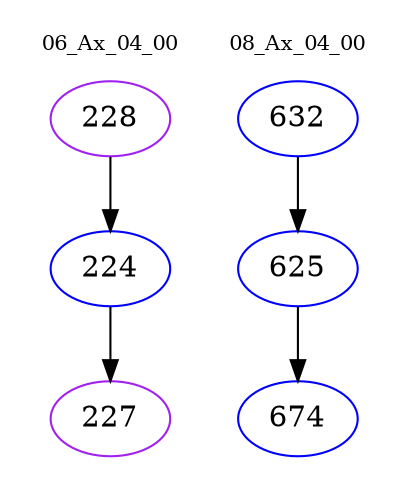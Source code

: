 digraph{
subgraph cluster_0 {
color = white
label = "06_Ax_04_00";
fontsize=10;
T0_228 [label="228", color="purple"]
T0_228 -> T0_224 [color="black"]
T0_224 [label="224", color="blue"]
T0_224 -> T0_227 [color="black"]
T0_227 [label="227", color="purple"]
}
subgraph cluster_1 {
color = white
label = "08_Ax_04_00";
fontsize=10;
T1_632 [label="632", color="blue"]
T1_632 -> T1_625 [color="black"]
T1_625 [label="625", color="blue"]
T1_625 -> T1_674 [color="black"]
T1_674 [label="674", color="blue"]
}
}
